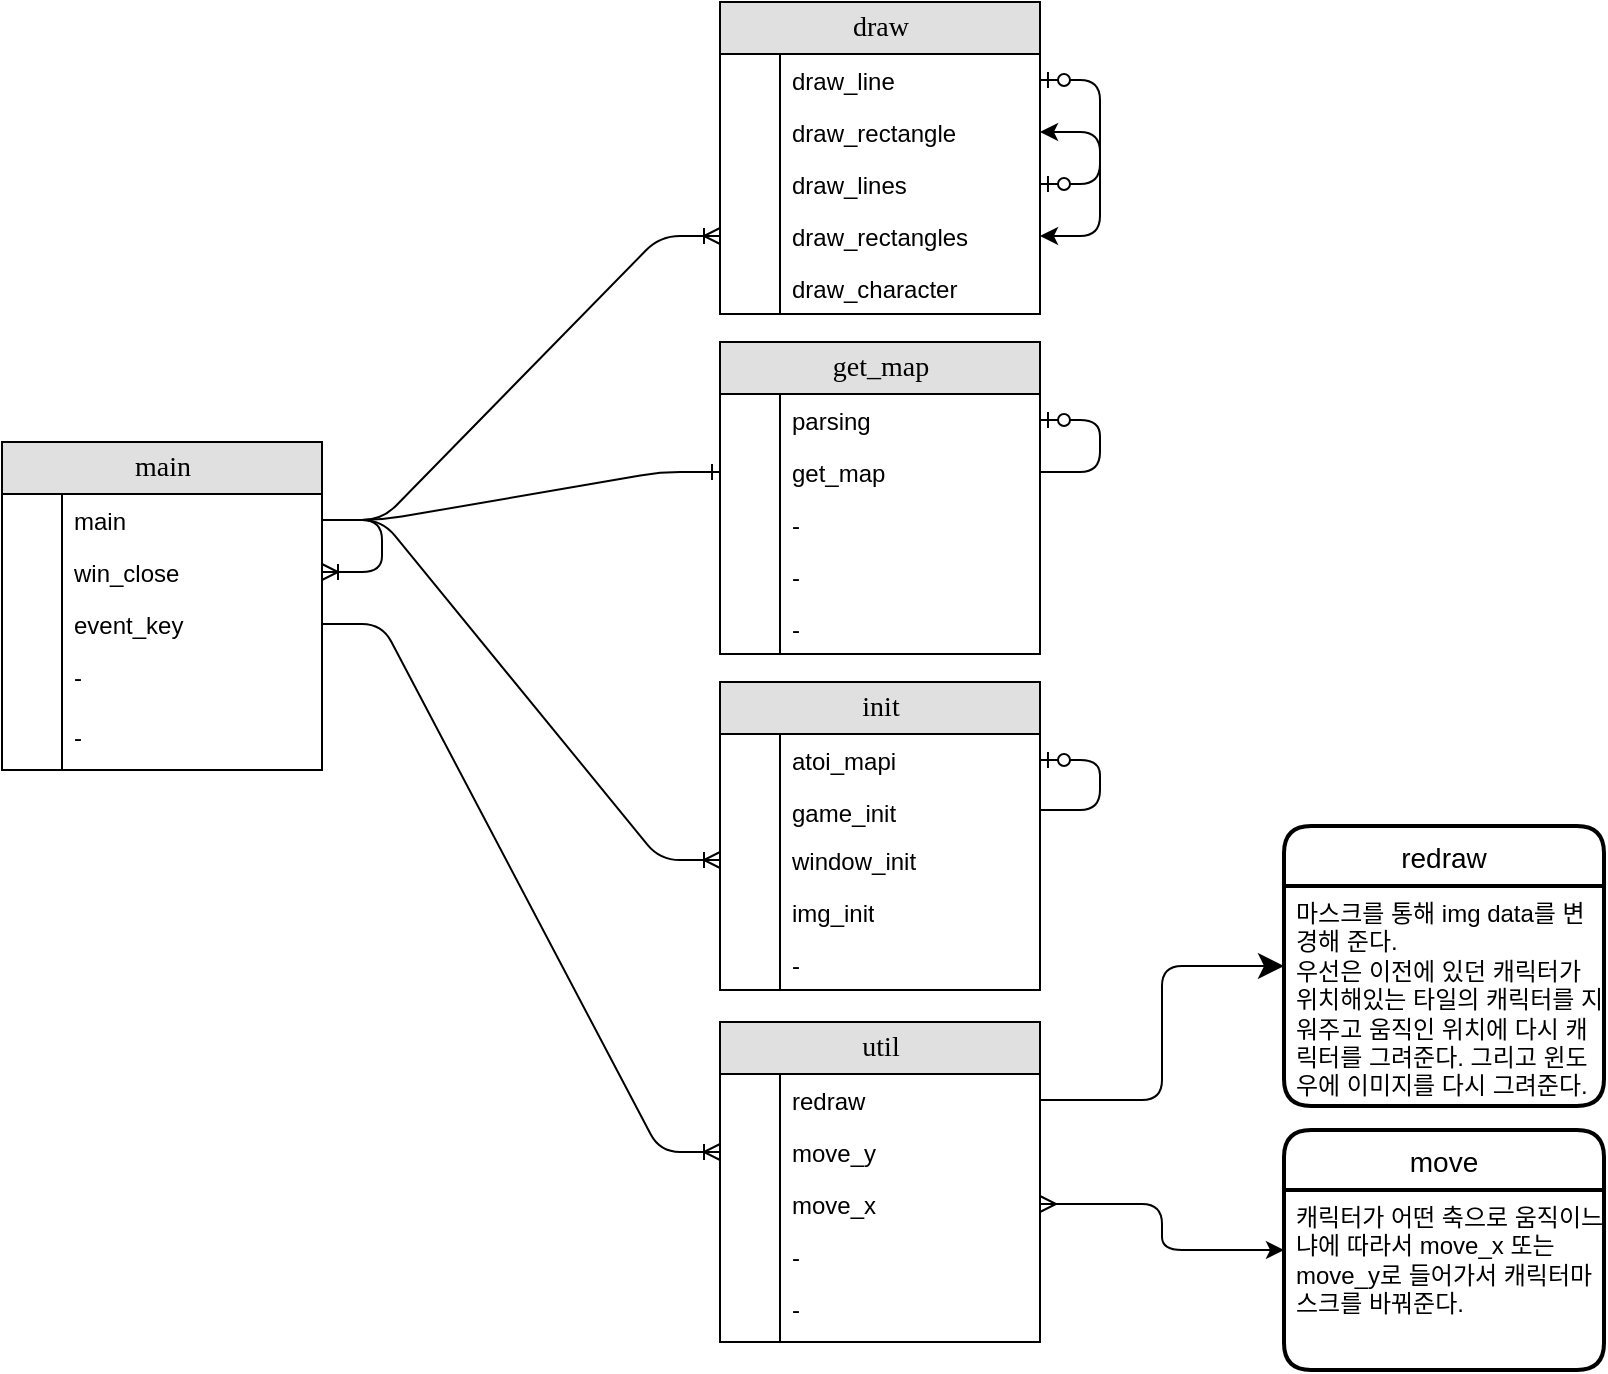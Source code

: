 <mxfile version="14.2.2" type="github">
  <diagram name="Page-1" id="e56a1550-8fbb-45ad-956c-1786394a9013">
    <mxGraphModel dx="1298" dy="722" grid="0" gridSize="1" guides="1" tooltips="1" connect="1" arrows="1" fold="1" page="1" pageScale="1" pageWidth="3300" pageHeight="2339" background="#ffffff" math="0" shadow="0">
      <root>
        <mxCell id="0" />
        <mxCell id="1" parent="0" />
        <mxCell id="2e49270ec7c68f3f-1" value="draw" style="swimlane;html=1;fontStyle=0;childLayout=stackLayout;horizontal=1;startSize=26;fillColor=#e0e0e0;horizontalStack=0;resizeParent=1;resizeLast=0;collapsible=1;marginBottom=0;swimlaneFillColor=#ffffff;align=center;rounded=0;shadow=0;comic=0;labelBackgroundColor=none;strokeWidth=1;fontFamily=Verdana;fontSize=14" parent="1" vertex="1">
          <mxGeometry x="1640" y="790" width="160" height="156" as="geometry" />
        </mxCell>
        <mxCell id="nDJJ-FubQtM80DXklPQj-88" value="draw_line" style="shape=partialRectangle;top=0;left=0;right=0;bottom=0;html=1;align=left;verticalAlign=top;fillColor=none;spacingLeft=34;spacingRight=4;whiteSpace=wrap;overflow=hidden;rotatable=0;points=[[0,0.5],[1,0.5]];portConstraint=eastwest;dropTarget=0;" parent="2e49270ec7c68f3f-1" vertex="1">
          <mxGeometry y="26" width="160" height="26" as="geometry" />
        </mxCell>
        <mxCell id="nDJJ-FubQtM80DXklPQj-89" value="" style="shape=partialRectangle;top=0;left=0;bottom=0;html=1;fillColor=none;align=left;verticalAlign=top;spacingLeft=4;spacingRight=4;whiteSpace=wrap;overflow=hidden;rotatable=0;points=[];portConstraint=eastwest;part=1;" parent="nDJJ-FubQtM80DXklPQj-88" vertex="1" connectable="0">
          <mxGeometry width="30" height="26" as="geometry" />
        </mxCell>
        <mxCell id="nDJJ-FubQtM80DXklPQj-20" value="draw_rectangle" style="shape=partialRectangle;top=0;left=0;right=0;bottom=0;html=1;align=left;verticalAlign=top;fillColor=none;spacingLeft=34;spacingRight=4;whiteSpace=wrap;overflow=hidden;rotatable=0;points=[[0,0.5],[1,0.5]];portConstraint=eastwest;dropTarget=0;" parent="2e49270ec7c68f3f-1" vertex="1">
          <mxGeometry y="52" width="160" height="26" as="geometry" />
        </mxCell>
        <mxCell id="nDJJ-FubQtM80DXklPQj-21" value="" style="shape=partialRectangle;top=0;left=0;bottom=0;html=1;fillColor=none;align=left;verticalAlign=top;spacingLeft=4;spacingRight=4;whiteSpace=wrap;overflow=hidden;rotatable=0;points=[];portConstraint=eastwest;part=1;" parent="nDJJ-FubQtM80DXklPQj-20" vertex="1" connectable="0">
          <mxGeometry width="30" height="26" as="geometry" />
        </mxCell>
        <mxCell id="nDJJ-FubQtM80DXklPQj-24" value="draw_lines" style="shape=partialRectangle;top=0;left=0;right=0;bottom=0;html=1;align=left;verticalAlign=top;fillColor=none;spacingLeft=34;spacingRight=4;whiteSpace=wrap;overflow=hidden;rotatable=0;points=[[0,0.5],[1,0.5]];portConstraint=eastwest;dropTarget=0;" parent="2e49270ec7c68f3f-1" vertex="1">
          <mxGeometry y="78" width="160" height="26" as="geometry" />
        </mxCell>
        <mxCell id="nDJJ-FubQtM80DXklPQj-25" value="" style="shape=partialRectangle;top=0;left=0;bottom=0;html=1;fillColor=none;align=left;verticalAlign=top;spacingLeft=4;spacingRight=4;whiteSpace=wrap;overflow=hidden;rotatable=0;points=[];portConstraint=eastwest;part=1;" parent="nDJJ-FubQtM80DXklPQj-24" vertex="1" connectable="0">
          <mxGeometry width="30" height="26" as="geometry" />
        </mxCell>
        <mxCell id="nDJJ-FubQtM80DXklPQj-26" value="draw_rectangles" style="shape=partialRectangle;top=0;left=0;right=0;bottom=0;html=1;align=left;verticalAlign=top;fillColor=none;spacingLeft=34;spacingRight=4;whiteSpace=wrap;overflow=hidden;rotatable=0;points=[[0,0.5],[1,0.5]];portConstraint=eastwest;dropTarget=0;" parent="2e49270ec7c68f3f-1" vertex="1">
          <mxGeometry y="104" width="160" height="26" as="geometry" />
        </mxCell>
        <mxCell id="nDJJ-FubQtM80DXklPQj-27" value="" style="shape=partialRectangle;top=0;left=0;bottom=0;html=1;fillColor=none;align=left;verticalAlign=top;spacingLeft=4;spacingRight=4;whiteSpace=wrap;overflow=hidden;rotatable=0;points=[];portConstraint=eastwest;part=1;" parent="nDJJ-FubQtM80DXklPQj-26" vertex="1" connectable="0">
          <mxGeometry width="30" height="26" as="geometry" />
        </mxCell>
        <mxCell id="nDJJ-FubQtM80DXklPQj-22" value="draw_character" style="shape=partialRectangle;top=0;left=0;right=0;bottom=0;html=1;align=left;verticalAlign=top;fillColor=none;spacingLeft=34;spacingRight=4;whiteSpace=wrap;overflow=hidden;rotatable=0;points=[[0,0.5],[1,0.5]];portConstraint=eastwest;dropTarget=0;" parent="2e49270ec7c68f3f-1" vertex="1">
          <mxGeometry y="130" width="160" height="26" as="geometry" />
        </mxCell>
        <mxCell id="nDJJ-FubQtM80DXklPQj-23" value="" style="shape=partialRectangle;top=0;left=0;bottom=0;html=1;fillColor=none;align=left;verticalAlign=top;spacingLeft=4;spacingRight=4;whiteSpace=wrap;overflow=hidden;rotatable=0;points=[];portConstraint=eastwest;part=1;" parent="nDJJ-FubQtM80DXklPQj-22" vertex="1" connectable="0">
          <mxGeometry width="30" height="26" as="geometry" />
        </mxCell>
        <mxCell id="uAMPDl_Nky-WzL86phEE-3" value="" style="edgeStyle=entityRelationEdgeStyle;fontSize=12;html=1;endArrow=classic;endFill=1;startArrow=classic;startFill=1;" edge="1" parent="2e49270ec7c68f3f-1" source="nDJJ-FubQtM80DXklPQj-26" target="nDJJ-FubQtM80DXklPQj-20">
          <mxGeometry width="100" height="100" relative="1" as="geometry">
            <mxPoint x="220" y="128" as="sourcePoint" />
            <mxPoint x="320" y="28" as="targetPoint" />
          </mxGeometry>
        </mxCell>
        <mxCell id="uAMPDl_Nky-WzL86phEE-2" value="" style="edgeStyle=entityRelationEdgeStyle;fontSize=12;html=1;endArrow=ERzeroToOne;endFill=1;jumpStyle=sharp;startArrow=ERzeroToOne;startFill=1;" edge="1" parent="2e49270ec7c68f3f-1" source="nDJJ-FubQtM80DXklPQj-24" target="nDJJ-FubQtM80DXklPQj-88">
          <mxGeometry width="100" height="100" relative="1" as="geometry">
            <mxPoint x="280" y="91" as="sourcePoint" />
            <mxPoint x="250" y="39" as="targetPoint" />
          </mxGeometry>
        </mxCell>
        <mxCell id="2e49270ec7c68f3f-19" value="get_map" style="swimlane;html=1;fontStyle=0;childLayout=stackLayout;horizontal=1;startSize=26;fillColor=#e0e0e0;horizontalStack=0;resizeParent=1;resizeLast=0;collapsible=1;marginBottom=0;swimlaneFillColor=#ffffff;align=center;rounded=0;shadow=0;comic=0;labelBackgroundColor=none;strokeWidth=1;fontFamily=Verdana;fontSize=14" parent="1" vertex="1">
          <mxGeometry x="1640" y="960" width="160" height="156" as="geometry" />
        </mxCell>
        <mxCell id="2e49270ec7c68f3f-22" value="parsing" style="shape=partialRectangle;top=0;left=0;right=0;bottom=0;html=1;align=left;verticalAlign=top;fillColor=none;spacingLeft=34;spacingRight=4;whiteSpace=wrap;overflow=hidden;rotatable=0;points=[[0,0.5],[1,0.5]];portConstraint=eastwest;dropTarget=0;" parent="2e49270ec7c68f3f-19" vertex="1">
          <mxGeometry y="26" width="160" height="26" as="geometry" />
        </mxCell>
        <mxCell id="2e49270ec7c68f3f-23" value="" style="shape=partialRectangle;top=0;left=0;bottom=0;html=1;fillColor=none;align=left;verticalAlign=top;spacingLeft=4;spacingRight=4;whiteSpace=wrap;overflow=hidden;rotatable=0;points=[];portConstraint=eastwest;part=1;" parent="2e49270ec7c68f3f-22" vertex="1" connectable="0">
          <mxGeometry width="30" height="26" as="geometry" />
        </mxCell>
        <mxCell id="2e49270ec7c68f3f-24" value="get_map" style="shape=partialRectangle;top=0;left=0;right=0;bottom=0;html=1;align=left;verticalAlign=top;fillColor=none;spacingLeft=34;spacingRight=4;whiteSpace=wrap;overflow=hidden;rotatable=0;points=[[0,0.5],[1,0.5]];portConstraint=eastwest;dropTarget=0;" parent="2e49270ec7c68f3f-19" vertex="1">
          <mxGeometry y="52" width="160" height="26" as="geometry" />
        </mxCell>
        <mxCell id="2e49270ec7c68f3f-25" value="" style="shape=partialRectangle;top=0;left=0;bottom=0;html=1;fillColor=none;align=left;verticalAlign=top;spacingLeft=4;spacingRight=4;whiteSpace=wrap;overflow=hidden;rotatable=0;points=[];portConstraint=eastwest;part=1;" parent="2e49270ec7c68f3f-24" vertex="1" connectable="0">
          <mxGeometry width="30" height="26" as="geometry" />
        </mxCell>
        <mxCell id="2e49270ec7c68f3f-26" value="-" style="shape=partialRectangle;top=0;left=0;right=0;bottom=0;html=1;align=left;verticalAlign=top;fillColor=none;spacingLeft=34;spacingRight=4;whiteSpace=wrap;overflow=hidden;rotatable=0;points=[[0,0.5],[1,0.5]];portConstraint=eastwest;dropTarget=0;" parent="2e49270ec7c68f3f-19" vertex="1">
          <mxGeometry y="78" width="160" height="26" as="geometry" />
        </mxCell>
        <mxCell id="2e49270ec7c68f3f-27" value="" style="shape=partialRectangle;top=0;left=0;bottom=0;html=1;fillColor=none;align=left;verticalAlign=top;spacingLeft=4;spacingRight=4;whiteSpace=wrap;overflow=hidden;rotatable=0;points=[];portConstraint=eastwest;part=1;" parent="2e49270ec7c68f3f-26" vertex="1" connectable="0">
          <mxGeometry width="30" height="26" as="geometry" />
        </mxCell>
        <mxCell id="nDJJ-FubQtM80DXklPQj-30" value="-" style="shape=partialRectangle;top=0;left=0;right=0;bottom=0;html=1;align=left;verticalAlign=top;fillColor=none;spacingLeft=34;spacingRight=4;whiteSpace=wrap;overflow=hidden;rotatable=0;points=[[0,0.5],[1,0.5]];portConstraint=eastwest;dropTarget=0;" parent="2e49270ec7c68f3f-19" vertex="1">
          <mxGeometry y="104" width="160" height="26" as="geometry" />
        </mxCell>
        <mxCell id="nDJJ-FubQtM80DXklPQj-31" value="" style="shape=partialRectangle;top=0;left=0;bottom=0;html=1;fillColor=none;align=left;verticalAlign=top;spacingLeft=4;spacingRight=4;whiteSpace=wrap;overflow=hidden;rotatable=0;points=[];portConstraint=eastwest;part=1;" parent="nDJJ-FubQtM80DXklPQj-30" vertex="1" connectable="0">
          <mxGeometry width="30" height="26" as="geometry" />
        </mxCell>
        <mxCell id="nDJJ-FubQtM80DXklPQj-32" value="-" style="shape=partialRectangle;top=0;left=0;right=0;bottom=0;html=1;align=left;verticalAlign=top;fillColor=none;spacingLeft=34;spacingRight=4;whiteSpace=wrap;overflow=hidden;rotatable=0;points=[[0,0.5],[1,0.5]];portConstraint=eastwest;dropTarget=0;" parent="2e49270ec7c68f3f-19" vertex="1">
          <mxGeometry y="130" width="160" height="26" as="geometry" />
        </mxCell>
        <mxCell id="nDJJ-FubQtM80DXklPQj-33" value="" style="shape=partialRectangle;top=0;left=0;bottom=0;html=1;fillColor=none;align=left;verticalAlign=top;spacingLeft=4;spacingRight=4;whiteSpace=wrap;overflow=hidden;rotatable=0;points=[];portConstraint=eastwest;part=1;" parent="nDJJ-FubQtM80DXklPQj-32" vertex="1" connectable="0">
          <mxGeometry width="30" height="26" as="geometry" />
        </mxCell>
        <mxCell id="nDJJ-FubQtM80DXklPQj-95" value="" style="edgeStyle=entityRelationEdgeStyle;fontSize=12;html=1;endArrow=ERzeroToOne;endFill=1;entryX=1;entryY=0.5;entryDx=0;entryDy=0;exitX=1;exitY=0.5;exitDx=0;exitDy=0;" parent="2e49270ec7c68f3f-19" source="2e49270ec7c68f3f-24" target="2e49270ec7c68f3f-22" edge="1">
          <mxGeometry width="100" height="100" relative="1" as="geometry">
            <mxPoint x="-50" y="100" as="sourcePoint" />
            <mxPoint x="30" y="80" as="targetPoint" />
          </mxGeometry>
        </mxCell>
        <mxCell id="2e49270ec7c68f3f-48" value="init" style="swimlane;html=1;fontStyle=0;childLayout=stackLayout;horizontal=1;startSize=26;fillColor=#e0e0e0;horizontalStack=0;resizeParent=1;resizeLast=0;collapsible=1;marginBottom=0;swimlaneFillColor=#ffffff;align=center;rounded=0;shadow=0;comic=0;labelBackgroundColor=none;strokeWidth=1;fontFamily=Verdana;fontSize=14" parent="1" vertex="1">
          <mxGeometry x="1640" y="1130" width="160" height="154" as="geometry" />
        </mxCell>
        <mxCell id="nDJJ-FubQtM80DXklPQj-34" value="atoi_mapi" style="shape=partialRectangle;top=0;left=0;right=0;bottom=0;html=1;align=left;verticalAlign=top;fillColor=none;spacingLeft=34;spacingRight=4;whiteSpace=wrap;overflow=hidden;rotatable=0;points=[[0,0.5],[1,0.5]];portConstraint=eastwest;dropTarget=0;" parent="2e49270ec7c68f3f-48" vertex="1">
          <mxGeometry y="26" width="160" height="26" as="geometry" />
        </mxCell>
        <mxCell id="nDJJ-FubQtM80DXklPQj-35" value="" style="shape=partialRectangle;top=0;left=0;bottom=0;html=1;fillColor=none;align=left;verticalAlign=top;spacingLeft=4;spacingRight=4;whiteSpace=wrap;overflow=hidden;rotatable=0;points=[];portConstraint=eastwest;part=1;" parent="nDJJ-FubQtM80DXklPQj-34" vertex="1" connectable="0">
          <mxGeometry width="30" height="26" as="geometry" />
        </mxCell>
        <mxCell id="nDJJ-FubQtM80DXklPQj-38" value="game_init" style="shape=partialRectangle;top=0;left=0;right=0;bottom=0;html=1;align=left;verticalAlign=top;fillColor=none;spacingLeft=34;spacingRight=4;whiteSpace=wrap;overflow=hidden;rotatable=0;points=[[0,0.5],[1,0.5]];portConstraint=eastwest;dropTarget=0;" parent="2e49270ec7c68f3f-48" vertex="1">
          <mxGeometry y="52" width="160" height="24" as="geometry" />
        </mxCell>
        <mxCell id="nDJJ-FubQtM80DXklPQj-39" value="" style="shape=partialRectangle;top=0;left=0;bottom=0;html=1;fillColor=none;align=left;verticalAlign=top;spacingLeft=4;spacingRight=4;whiteSpace=wrap;overflow=hidden;rotatable=0;points=[];portConstraint=eastwest;part=1;" parent="nDJJ-FubQtM80DXklPQj-38" vertex="1" connectable="0">
          <mxGeometry width="30" height="24" as="geometry" />
        </mxCell>
        <mxCell id="nDJJ-FubQtM80DXklPQj-40" value="window_init" style="shape=partialRectangle;top=0;left=0;right=0;bottom=0;html=1;align=left;verticalAlign=top;fillColor=none;spacingLeft=34;spacingRight=4;whiteSpace=wrap;overflow=hidden;rotatable=0;points=[[0,0.5],[1,0.5]];portConstraint=eastwest;dropTarget=0;" parent="2e49270ec7c68f3f-48" vertex="1">
          <mxGeometry y="76" width="160" height="26" as="geometry" />
        </mxCell>
        <mxCell id="nDJJ-FubQtM80DXklPQj-41" value="" style="shape=partialRectangle;top=0;left=0;bottom=0;html=1;fillColor=none;align=left;verticalAlign=top;spacingLeft=4;spacingRight=4;whiteSpace=wrap;overflow=hidden;rotatable=0;points=[];portConstraint=eastwest;part=1;" parent="nDJJ-FubQtM80DXklPQj-40" vertex="1" connectable="0">
          <mxGeometry width="30" height="26" as="geometry" />
        </mxCell>
        <mxCell id="nDJJ-FubQtM80DXklPQj-36" value="img_init" style="shape=partialRectangle;top=0;left=0;right=0;bottom=0;html=1;align=left;verticalAlign=top;fillColor=none;spacingLeft=34;spacingRight=4;whiteSpace=wrap;overflow=hidden;rotatable=0;points=[[0,0.5],[1,0.5]];portConstraint=eastwest;dropTarget=0;" parent="2e49270ec7c68f3f-48" vertex="1">
          <mxGeometry y="102" width="160" height="26" as="geometry" />
        </mxCell>
        <mxCell id="nDJJ-FubQtM80DXklPQj-37" value="" style="shape=partialRectangle;top=0;left=0;bottom=0;html=1;fillColor=none;align=left;verticalAlign=top;spacingLeft=4;spacingRight=4;whiteSpace=wrap;overflow=hidden;rotatable=0;points=[];portConstraint=eastwest;part=1;" parent="nDJJ-FubQtM80DXklPQj-36" vertex="1" connectable="0">
          <mxGeometry width="30" height="26" as="geometry" />
        </mxCell>
        <mxCell id="nDJJ-FubQtM80DXklPQj-96" value="-" style="shape=partialRectangle;top=0;left=0;right=0;bottom=0;html=1;align=left;verticalAlign=top;fillColor=none;spacingLeft=34;spacingRight=4;whiteSpace=wrap;overflow=hidden;rotatable=0;points=[[0,0.5],[1,0.5]];portConstraint=eastwest;dropTarget=0;" parent="2e49270ec7c68f3f-48" vertex="1">
          <mxGeometry y="128" width="160" height="26" as="geometry" />
        </mxCell>
        <mxCell id="nDJJ-FubQtM80DXklPQj-97" value="" style="shape=partialRectangle;top=0;left=0;bottom=0;html=1;fillColor=none;align=left;verticalAlign=top;spacingLeft=4;spacingRight=4;whiteSpace=wrap;overflow=hidden;rotatable=0;points=[];portConstraint=eastwest;part=1;" parent="nDJJ-FubQtM80DXklPQj-96" vertex="1" connectable="0">
          <mxGeometry width="30" height="26" as="geometry" />
        </mxCell>
        <mxCell id="nDJJ-FubQtM80DXklPQj-101" value="" style="edgeStyle=entityRelationEdgeStyle;fontSize=12;html=1;endArrow=ERzeroToOne;endFill=1;" parent="2e49270ec7c68f3f-48" source="nDJJ-FubQtM80DXklPQj-38" target="nDJJ-FubQtM80DXklPQj-34" edge="1">
          <mxGeometry width="100" height="100" relative="1" as="geometry">
            <mxPoint x="-70" y="-40" as="sourcePoint" />
            <mxPoint x="30" y="-140" as="targetPoint" />
          </mxGeometry>
        </mxCell>
        <mxCell id="2e49270ec7c68f3f-80" value="main" style="swimlane;html=1;fontStyle=0;childLayout=stackLayout;horizontal=1;startSize=26;fillColor=#e0e0e0;horizontalStack=0;resizeParent=1;resizeLast=0;collapsible=1;marginBottom=0;swimlaneFillColor=#ffffff;align=center;rounded=0;shadow=0;comic=0;labelBackgroundColor=none;strokeWidth=1;fontFamily=Verdana;fontSize=14" parent="1" vertex="1">
          <mxGeometry x="1281" y="1010" width="160" height="164" as="geometry" />
        </mxCell>
        <mxCell id="2e49270ec7c68f3f-83" value="main" style="shape=partialRectangle;top=0;left=0;right=0;bottom=0;html=1;align=left;verticalAlign=top;fillColor=none;spacingLeft=34;spacingRight=4;whiteSpace=wrap;overflow=hidden;rotatable=0;points=[[0,0.5],[1,0.5]];portConstraint=eastwest;dropTarget=0;" parent="2e49270ec7c68f3f-80" vertex="1">
          <mxGeometry y="26" width="160" height="26" as="geometry" />
        </mxCell>
        <mxCell id="2e49270ec7c68f3f-84" value="" style="shape=partialRectangle;top=0;left=0;bottom=0;html=1;fillColor=none;align=left;verticalAlign=top;spacingLeft=4;spacingRight=4;whiteSpace=wrap;overflow=hidden;rotatable=0;points=[];portConstraint=eastwest;part=1;" parent="2e49270ec7c68f3f-83" vertex="1" connectable="0">
          <mxGeometry width="30" height="26" as="geometry" />
        </mxCell>
        <mxCell id="2e49270ec7c68f3f-85" value="win_close" style="shape=partialRectangle;top=0;left=0;right=0;bottom=0;html=1;align=left;verticalAlign=top;fillColor=none;spacingLeft=34;spacingRight=4;whiteSpace=wrap;overflow=hidden;rotatable=0;points=[[0,0.5],[1,0.5]];portConstraint=eastwest;dropTarget=0;" parent="2e49270ec7c68f3f-80" vertex="1">
          <mxGeometry y="52" width="160" height="26" as="geometry" />
        </mxCell>
        <mxCell id="2e49270ec7c68f3f-86" value="" style="shape=partialRectangle;top=0;left=0;bottom=0;html=1;fillColor=none;align=left;verticalAlign=top;spacingLeft=4;spacingRight=4;whiteSpace=wrap;overflow=hidden;rotatable=0;points=[];portConstraint=eastwest;part=1;" parent="2e49270ec7c68f3f-85" vertex="1" connectable="0">
          <mxGeometry width="30" height="26" as="geometry" />
        </mxCell>
        <mxCell id="2e49270ec7c68f3f-87" value="event_key" style="shape=partialRectangle;top=0;left=0;right=0;bottom=0;html=1;align=left;verticalAlign=top;fillColor=none;spacingLeft=34;spacingRight=4;whiteSpace=wrap;overflow=hidden;rotatable=0;points=[[0,0.5],[1,0.5]];portConstraint=eastwest;dropTarget=0;" parent="2e49270ec7c68f3f-80" vertex="1">
          <mxGeometry y="78" width="160" height="26" as="geometry" />
        </mxCell>
        <mxCell id="2e49270ec7c68f3f-88" value="" style="shape=partialRectangle;top=0;left=0;bottom=0;html=1;fillColor=none;align=left;verticalAlign=top;spacingLeft=4;spacingRight=4;whiteSpace=wrap;overflow=hidden;rotatable=0;points=[];portConstraint=eastwest;part=1;" parent="2e49270ec7c68f3f-87" vertex="1" connectable="0">
          <mxGeometry width="30" height="26" as="geometry" />
        </mxCell>
        <mxCell id="nDJJ-FubQtM80DXklPQj-18" value="-" style="shape=partialRectangle;top=0;left=0;right=0;bottom=0;html=1;align=left;verticalAlign=top;fillColor=none;spacingLeft=34;spacingRight=4;whiteSpace=wrap;overflow=hidden;rotatable=0;points=[[0,0.5],[1,0.5]];portConstraint=eastwest;dropTarget=0;" parent="2e49270ec7c68f3f-80" vertex="1">
          <mxGeometry y="104" width="160" height="30" as="geometry" />
        </mxCell>
        <mxCell id="nDJJ-FubQtM80DXklPQj-19" value="" style="shape=partialRectangle;top=0;left=0;bottom=0;html=1;fillColor=none;align=left;verticalAlign=top;spacingLeft=4;spacingRight=4;whiteSpace=wrap;overflow=hidden;rotatable=0;points=[];portConstraint=eastwest;part=1;" parent="nDJJ-FubQtM80DXklPQj-18" vertex="1" connectable="0">
          <mxGeometry width="30" height="30.0" as="geometry" />
        </mxCell>
        <mxCell id="nDJJ-FubQtM80DXklPQj-107" value="" style="fontSize=12;html=1;endArrow=ERoneToMany;edgeStyle=entityRelationEdgeStyle;elbow=vertical;entryX=1;entryY=0.5;entryDx=0;entryDy=0;" parent="2e49270ec7c68f3f-80" source="2e49270ec7c68f3f-83" target="2e49270ec7c68f3f-85" edge="1">
          <mxGeometry width="100" height="100" relative="1" as="geometry">
            <mxPoint x="170" y="49" as="sourcePoint" />
            <mxPoint x="250" y="240" as="targetPoint" />
          </mxGeometry>
        </mxCell>
        <mxCell id="uAMPDl_Nky-WzL86phEE-63" value="-" style="shape=partialRectangle;top=0;left=0;right=0;bottom=0;html=1;align=left;verticalAlign=top;fillColor=none;spacingLeft=34;spacingRight=4;whiteSpace=wrap;overflow=hidden;rotatable=0;points=[[0,0.5],[1,0.5]];portConstraint=eastwest;dropTarget=0;" vertex="1" parent="2e49270ec7c68f3f-80">
          <mxGeometry y="134" width="160" height="30" as="geometry" />
        </mxCell>
        <mxCell id="uAMPDl_Nky-WzL86phEE-64" value="" style="shape=partialRectangle;top=0;left=0;bottom=0;html=1;fillColor=none;align=left;verticalAlign=top;spacingLeft=4;spacingRight=4;whiteSpace=wrap;overflow=hidden;rotatable=0;points=[];portConstraint=eastwest;part=1;" vertex="1" connectable="0" parent="uAMPDl_Nky-WzL86phEE-63">
          <mxGeometry width="30" height="30.0" as="geometry" />
        </mxCell>
        <mxCell id="nDJJ-FubQtM80DXklPQj-90" value="" style="edgeStyle=entityRelationEdgeStyle;fontSize=12;html=1;endArrow=ERone;endFill=1;" parent="1" source="2e49270ec7c68f3f-83" target="2e49270ec7c68f3f-24" edge="1">
          <mxGeometry width="100" height="100" relative="1" as="geometry">
            <mxPoint x="1570" y="1190" as="sourcePoint" />
            <mxPoint x="1670" y="1090" as="targetPoint" />
          </mxGeometry>
        </mxCell>
        <mxCell id="nDJJ-FubQtM80DXklPQj-93" value="" style="fontSize=12;html=1;endArrow=ERoneToMany;edgeStyle=entityRelationEdgeStyle;elbow=vertical;" parent="1" source="2e49270ec7c68f3f-83" target="nDJJ-FubQtM80DXklPQj-40" edge="1">
          <mxGeometry width="100" height="100" relative="1" as="geometry">
            <mxPoint x="1570" y="1190" as="sourcePoint" />
            <mxPoint x="1670" y="1090" as="targetPoint" />
          </mxGeometry>
        </mxCell>
        <mxCell id="uAMPDl_Nky-WzL86phEE-1" value="" style="edgeStyle=entityRelationEdgeStyle;fontSize=12;html=1;endArrow=ERoneToMany;entryX=0;entryY=0.5;entryDx=0;entryDy=0;" edge="1" parent="1" source="2e49270ec7c68f3f-83" target="nDJJ-FubQtM80DXklPQj-26">
          <mxGeometry width="100" height="100" relative="1" as="geometry">
            <mxPoint x="1520" y="1150" as="sourcePoint" />
            <mxPoint x="1620" y="1050" as="targetPoint" />
          </mxGeometry>
        </mxCell>
        <mxCell id="uAMPDl_Nky-WzL86phEE-7" value="util" style="swimlane;html=1;fontStyle=0;childLayout=stackLayout;horizontal=1;startSize=26;fillColor=#e0e0e0;horizontalStack=0;resizeParent=1;resizeLast=0;collapsible=1;marginBottom=0;swimlaneFillColor=#ffffff;align=center;rounded=0;shadow=0;comic=0;labelBackgroundColor=none;strokeWidth=1;fontFamily=Verdana;fontSize=14" vertex="1" parent="1">
          <mxGeometry x="1640" y="1300" width="160" height="160" as="geometry" />
        </mxCell>
        <mxCell id="uAMPDl_Nky-WzL86phEE-8" value="redraw" style="shape=partialRectangle;top=0;left=0;right=0;bottom=0;html=1;align=left;verticalAlign=top;fillColor=none;spacingLeft=34;spacingRight=4;whiteSpace=wrap;overflow=hidden;rotatable=0;points=[[0,0.5],[1,0.5]];portConstraint=eastwest;dropTarget=0;" vertex="1" parent="uAMPDl_Nky-WzL86phEE-7">
          <mxGeometry y="26" width="160" height="26" as="geometry" />
        </mxCell>
        <mxCell id="uAMPDl_Nky-WzL86phEE-9" value="" style="shape=partialRectangle;top=0;left=0;bottom=0;html=1;fillColor=none;align=left;verticalAlign=top;spacingLeft=4;spacingRight=4;whiteSpace=wrap;overflow=hidden;rotatable=0;points=[];portConstraint=eastwest;part=1;" vertex="1" connectable="0" parent="uAMPDl_Nky-WzL86phEE-8">
          <mxGeometry width="30" height="26" as="geometry" />
        </mxCell>
        <mxCell id="nDJJ-FubQtM80DXklPQj-16" value="move_y" style="shape=partialRectangle;top=0;left=0;right=0;bottom=0;html=1;align=left;verticalAlign=top;fillColor=none;spacingLeft=34;spacingRight=4;whiteSpace=wrap;overflow=hidden;rotatable=0;points=[[0,0.5],[1,0.5]];portConstraint=eastwest;dropTarget=0;" parent="uAMPDl_Nky-WzL86phEE-7" vertex="1">
          <mxGeometry y="52" width="160" height="26" as="geometry" />
        </mxCell>
        <mxCell id="nDJJ-FubQtM80DXklPQj-17" value="" style="shape=partialRectangle;top=0;left=0;bottom=0;html=1;fillColor=none;align=left;verticalAlign=top;spacingLeft=4;spacingRight=4;whiteSpace=wrap;overflow=hidden;rotatable=0;points=[];portConstraint=eastwest;part=1;" parent="nDJJ-FubQtM80DXklPQj-16" vertex="1" connectable="0">
          <mxGeometry width="30" height="26" as="geometry" />
        </mxCell>
        <mxCell id="uAMPDl_Nky-WzL86phEE-12" value="move_x" style="shape=partialRectangle;top=0;left=0;right=0;bottom=0;html=1;align=left;verticalAlign=top;fillColor=none;spacingLeft=34;spacingRight=4;whiteSpace=wrap;overflow=hidden;rotatable=0;points=[[0,0.5],[1,0.5]];portConstraint=eastwest;dropTarget=0;" vertex="1" parent="uAMPDl_Nky-WzL86phEE-7">
          <mxGeometry y="78" width="160" height="26" as="geometry" />
        </mxCell>
        <mxCell id="uAMPDl_Nky-WzL86phEE-13" value="" style="shape=partialRectangle;top=0;left=0;bottom=0;html=1;fillColor=none;align=left;verticalAlign=top;spacingLeft=4;spacingRight=4;whiteSpace=wrap;overflow=hidden;rotatable=0;points=[];portConstraint=eastwest;part=1;" vertex="1" connectable="0" parent="uAMPDl_Nky-WzL86phEE-12">
          <mxGeometry width="30" height="26" as="geometry" />
        </mxCell>
        <mxCell id="uAMPDl_Nky-WzL86phEE-14" value="-" style="shape=partialRectangle;top=0;left=0;right=0;bottom=0;html=1;align=left;verticalAlign=top;fillColor=none;spacingLeft=34;spacingRight=4;whiteSpace=wrap;overflow=hidden;rotatable=0;points=[[0,0.5],[1,0.5]];portConstraint=eastwest;dropTarget=0;" vertex="1" parent="uAMPDl_Nky-WzL86phEE-7">
          <mxGeometry y="104" width="160" height="26" as="geometry" />
        </mxCell>
        <mxCell id="uAMPDl_Nky-WzL86phEE-15" value="" style="shape=partialRectangle;top=0;left=0;bottom=0;html=1;fillColor=none;align=left;verticalAlign=top;spacingLeft=4;spacingRight=4;whiteSpace=wrap;overflow=hidden;rotatable=0;points=[];portConstraint=eastwest;part=1;" vertex="1" connectable="0" parent="uAMPDl_Nky-WzL86phEE-14">
          <mxGeometry width="30" height="26" as="geometry" />
        </mxCell>
        <mxCell id="uAMPDl_Nky-WzL86phEE-16" value="-" style="shape=partialRectangle;top=0;left=0;right=0;bottom=0;html=1;align=left;verticalAlign=top;fillColor=none;spacingLeft=34;spacingRight=4;whiteSpace=wrap;overflow=hidden;rotatable=0;points=[[0,0.5],[1,0.5]];portConstraint=eastwest;dropTarget=0;" vertex="1" parent="uAMPDl_Nky-WzL86phEE-7">
          <mxGeometry y="130" width="160" height="30" as="geometry" />
        </mxCell>
        <mxCell id="uAMPDl_Nky-WzL86phEE-17" value="" style="shape=partialRectangle;top=0;left=0;bottom=0;html=1;fillColor=none;align=left;verticalAlign=top;spacingLeft=4;spacingRight=4;whiteSpace=wrap;overflow=hidden;rotatable=0;points=[];portConstraint=eastwest;part=1;" vertex="1" connectable="0" parent="uAMPDl_Nky-WzL86phEE-16">
          <mxGeometry width="30" height="30.0" as="geometry" />
        </mxCell>
        <mxCell id="uAMPDl_Nky-WzL86phEE-57" value="redraw" style="swimlane;childLayout=stackLayout;horizontal=1;startSize=30;horizontalStack=0;rounded=1;fontSize=14;fontStyle=0;strokeWidth=2;resizeParent=0;resizeLast=1;shadow=0;dashed=0;align=center;fillColor=#FFFFFF;" vertex="1" parent="1">
          <mxGeometry x="1922" y="1202" width="160" height="140" as="geometry" />
        </mxCell>
        <mxCell id="uAMPDl_Nky-WzL86phEE-58" value="마스크를 통해 img data를 변경해 준다.&#xa;우선은 이전에 있던 캐릭터가 위치해있는 타일의 캐릭터를 지워주고 움직인 위치에 다시 캐릭터를 그려준다. 그리고 윈도우에 이미지를 다시 그려준다." style="align=left;strokeColor=none;fillColor=none;spacingLeft=4;fontSize=12;verticalAlign=top;resizable=0;rotatable=0;part=1;whiteSpace=wrap;" vertex="1" parent="uAMPDl_Nky-WzL86phEE-57">
          <mxGeometry y="30" width="160" height="110" as="geometry" />
        </mxCell>
        <mxCell id="uAMPDl_Nky-WzL86phEE-61" style="edgeStyle=orthogonalEdgeStyle;rounded=1;jumpStyle=arc;jumpSize=20;orthogonalLoop=1;jettySize=auto;html=1;exitX=1;exitY=0.5;exitDx=0;exitDy=0;entryX=0;entryY=0.5;entryDx=0;entryDy=0;startSize=7;endSize=10;targetPerimeterSpacing=5;strokeWidth=1;" edge="1" parent="1" source="uAMPDl_Nky-WzL86phEE-8" target="uAMPDl_Nky-WzL86phEE-57">
          <mxGeometry relative="1" as="geometry" />
        </mxCell>
        <mxCell id="uAMPDl_Nky-WzL86phEE-62" value="" style="edgeStyle=entityRelationEdgeStyle;fontSize=12;html=1;endArrow=ERoneToMany;strokeWidth=1;entryX=0;entryY=0.5;entryDx=0;entryDy=0;" edge="1" parent="1" source="2e49270ec7c68f3f-87" target="nDJJ-FubQtM80DXklPQj-16">
          <mxGeometry width="100" height="100" relative="1" as="geometry">
            <mxPoint x="1735" y="1179" as="sourcePoint" />
            <mxPoint x="1835" y="1079" as="targetPoint" />
          </mxGeometry>
        </mxCell>
        <mxCell id="uAMPDl_Nky-WzL86phEE-66" value="move" style="swimlane;childLayout=stackLayout;horizontal=1;startSize=30;horizontalStack=0;rounded=1;fontSize=14;fontStyle=0;strokeWidth=2;resizeParent=0;resizeLast=1;shadow=0;dashed=0;align=center;fillColor=#FFFFFF;" vertex="1" parent="1">
          <mxGeometry x="1922" y="1354" width="160" height="120" as="geometry" />
        </mxCell>
        <mxCell id="uAMPDl_Nky-WzL86phEE-67" value="캐릭터가 어떤 축으로 움직이느냐에 따라서 move_x 또는 move_y로 들어가서 캐릭터마스크를 바꿔준다." style="align=left;strokeColor=none;fillColor=none;spacingLeft=4;fontSize=12;verticalAlign=top;resizable=0;rotatable=0;part=1;whiteSpace=wrap;" vertex="1" parent="uAMPDl_Nky-WzL86phEE-66">
          <mxGeometry y="30" width="160" height="90" as="geometry" />
        </mxCell>
        <mxCell id="uAMPDl_Nky-WzL86phEE-71" value="" style="endArrow=classic;html=1;strokeWidth=1;entryX=0;entryY=0.5;entryDx=0;entryDy=0;edgeStyle=orthogonalEdgeStyle;startArrow=ERmany;startFill=0;" edge="1" parent="1" source="uAMPDl_Nky-WzL86phEE-12" target="uAMPDl_Nky-WzL86phEE-66">
          <mxGeometry width="50" height="50" relative="1" as="geometry">
            <mxPoint x="1760" y="1448" as="sourcePoint" />
            <mxPoint x="1838" y="1480" as="targetPoint" />
          </mxGeometry>
        </mxCell>
      </root>
    </mxGraphModel>
  </diagram>
</mxfile>
